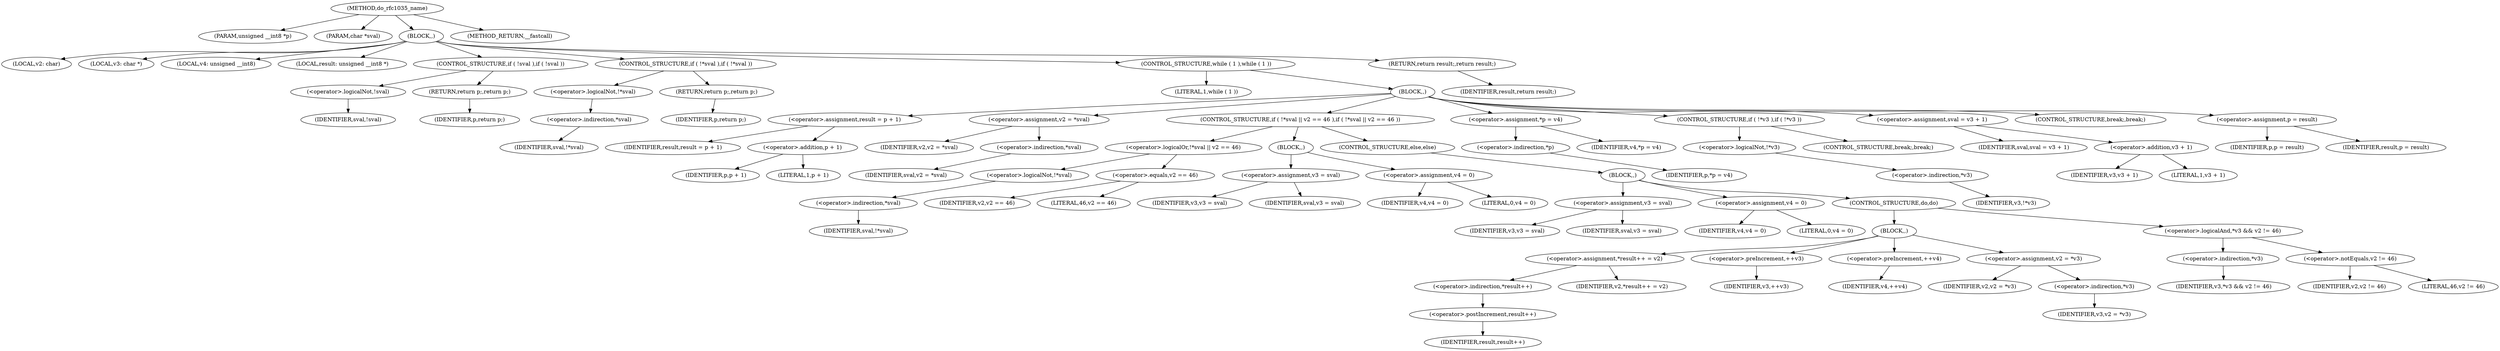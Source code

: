 digraph do_rfc1035_name {  
"1000105" [label = "(METHOD,do_rfc1035_name)" ]
"1000106" [label = "(PARAM,unsigned __int8 *p)" ]
"1000107" [label = "(PARAM,char *sval)" ]
"1000108" [label = "(BLOCK,,)" ]
"1000109" [label = "(LOCAL,v2: char)" ]
"1000110" [label = "(LOCAL,v3: char *)" ]
"1000111" [label = "(LOCAL,v4: unsigned __int8)" ]
"1000112" [label = "(LOCAL,result: unsigned __int8 *)" ]
"1000113" [label = "(CONTROL_STRUCTURE,if ( !sval ),if ( !sval ))" ]
"1000114" [label = "(<operator>.logicalNot,!sval)" ]
"1000115" [label = "(IDENTIFIER,sval,!sval)" ]
"1000116" [label = "(RETURN,return p;,return p;)" ]
"1000117" [label = "(IDENTIFIER,p,return p;)" ]
"1000118" [label = "(CONTROL_STRUCTURE,if ( !*sval ),if ( !*sval ))" ]
"1000119" [label = "(<operator>.logicalNot,!*sval)" ]
"1000120" [label = "(<operator>.indirection,*sval)" ]
"1000121" [label = "(IDENTIFIER,sval,!*sval)" ]
"1000122" [label = "(RETURN,return p;,return p;)" ]
"1000123" [label = "(IDENTIFIER,p,return p;)" ]
"1000124" [label = "(CONTROL_STRUCTURE,while ( 1 ),while ( 1 ))" ]
"1000125" [label = "(LITERAL,1,while ( 1 ))" ]
"1000126" [label = "(BLOCK,,)" ]
"1000127" [label = "(<operator>.assignment,result = p + 1)" ]
"1000128" [label = "(IDENTIFIER,result,result = p + 1)" ]
"1000129" [label = "(<operator>.addition,p + 1)" ]
"1000130" [label = "(IDENTIFIER,p,p + 1)" ]
"1000131" [label = "(LITERAL,1,p + 1)" ]
"1000132" [label = "(<operator>.assignment,v2 = *sval)" ]
"1000133" [label = "(IDENTIFIER,v2,v2 = *sval)" ]
"1000134" [label = "(<operator>.indirection,*sval)" ]
"1000135" [label = "(IDENTIFIER,sval,v2 = *sval)" ]
"1000136" [label = "(CONTROL_STRUCTURE,if ( !*sval || v2 == 46 ),if ( !*sval || v2 == 46 ))" ]
"1000137" [label = "(<operator>.logicalOr,!*sval || v2 == 46)" ]
"1000138" [label = "(<operator>.logicalNot,!*sval)" ]
"1000139" [label = "(<operator>.indirection,*sval)" ]
"1000140" [label = "(IDENTIFIER,sval,!*sval)" ]
"1000141" [label = "(<operator>.equals,v2 == 46)" ]
"1000142" [label = "(IDENTIFIER,v2,v2 == 46)" ]
"1000143" [label = "(LITERAL,46,v2 == 46)" ]
"1000144" [label = "(BLOCK,,)" ]
"1000145" [label = "(<operator>.assignment,v3 = sval)" ]
"1000146" [label = "(IDENTIFIER,v3,v3 = sval)" ]
"1000147" [label = "(IDENTIFIER,sval,v3 = sval)" ]
"1000148" [label = "(<operator>.assignment,v4 = 0)" ]
"1000149" [label = "(IDENTIFIER,v4,v4 = 0)" ]
"1000150" [label = "(LITERAL,0,v4 = 0)" ]
"1000151" [label = "(CONTROL_STRUCTURE,else,else)" ]
"1000152" [label = "(BLOCK,,)" ]
"1000153" [label = "(<operator>.assignment,v3 = sval)" ]
"1000154" [label = "(IDENTIFIER,v3,v3 = sval)" ]
"1000155" [label = "(IDENTIFIER,sval,v3 = sval)" ]
"1000156" [label = "(<operator>.assignment,v4 = 0)" ]
"1000157" [label = "(IDENTIFIER,v4,v4 = 0)" ]
"1000158" [label = "(LITERAL,0,v4 = 0)" ]
"1000159" [label = "(CONTROL_STRUCTURE,do,do)" ]
"1000160" [label = "(BLOCK,,)" ]
"1000161" [label = "(<operator>.assignment,*result++ = v2)" ]
"1000162" [label = "(<operator>.indirection,*result++)" ]
"1000163" [label = "(<operator>.postIncrement,result++)" ]
"1000164" [label = "(IDENTIFIER,result,result++)" ]
"1000165" [label = "(IDENTIFIER,v2,*result++ = v2)" ]
"1000166" [label = "(<operator>.preIncrement,++v3)" ]
"1000167" [label = "(IDENTIFIER,v3,++v3)" ]
"1000168" [label = "(<operator>.preIncrement,++v4)" ]
"1000169" [label = "(IDENTIFIER,v4,++v4)" ]
"1000170" [label = "(<operator>.assignment,v2 = *v3)" ]
"1000171" [label = "(IDENTIFIER,v2,v2 = *v3)" ]
"1000172" [label = "(<operator>.indirection,*v3)" ]
"1000173" [label = "(IDENTIFIER,v3,v2 = *v3)" ]
"1000174" [label = "(<operator>.logicalAnd,*v3 && v2 != 46)" ]
"1000175" [label = "(<operator>.indirection,*v3)" ]
"1000176" [label = "(IDENTIFIER,v3,*v3 && v2 != 46)" ]
"1000177" [label = "(<operator>.notEquals,v2 != 46)" ]
"1000178" [label = "(IDENTIFIER,v2,v2 != 46)" ]
"1000179" [label = "(LITERAL,46,v2 != 46)" ]
"1000180" [label = "(<operator>.assignment,*p = v4)" ]
"1000181" [label = "(<operator>.indirection,*p)" ]
"1000182" [label = "(IDENTIFIER,p,*p = v4)" ]
"1000183" [label = "(IDENTIFIER,v4,*p = v4)" ]
"1000184" [label = "(CONTROL_STRUCTURE,if ( !*v3 ),if ( !*v3 ))" ]
"1000185" [label = "(<operator>.logicalNot,!*v3)" ]
"1000186" [label = "(<operator>.indirection,*v3)" ]
"1000187" [label = "(IDENTIFIER,v3,!*v3)" ]
"1000188" [label = "(CONTROL_STRUCTURE,break;,break;)" ]
"1000189" [label = "(<operator>.assignment,sval = v3 + 1)" ]
"1000190" [label = "(IDENTIFIER,sval,sval = v3 + 1)" ]
"1000191" [label = "(<operator>.addition,v3 + 1)" ]
"1000192" [label = "(IDENTIFIER,v3,v3 + 1)" ]
"1000193" [label = "(LITERAL,1,v3 + 1)" ]
"1000194" [label = "(CONTROL_STRUCTURE,break;,break;)" ]
"1000195" [label = "(<operator>.assignment,p = result)" ]
"1000196" [label = "(IDENTIFIER,p,p = result)" ]
"1000197" [label = "(IDENTIFIER,result,p = result)" ]
"1000198" [label = "(RETURN,return result;,return result;)" ]
"1000199" [label = "(IDENTIFIER,result,return result;)" ]
"1000200" [label = "(METHOD_RETURN,__fastcall)" ]
  "1000105" -> "1000106" 
  "1000105" -> "1000107" 
  "1000105" -> "1000108" 
  "1000105" -> "1000200" 
  "1000108" -> "1000109" 
  "1000108" -> "1000110" 
  "1000108" -> "1000111" 
  "1000108" -> "1000112" 
  "1000108" -> "1000113" 
  "1000108" -> "1000118" 
  "1000108" -> "1000124" 
  "1000108" -> "1000198" 
  "1000113" -> "1000114" 
  "1000113" -> "1000116" 
  "1000114" -> "1000115" 
  "1000116" -> "1000117" 
  "1000118" -> "1000119" 
  "1000118" -> "1000122" 
  "1000119" -> "1000120" 
  "1000120" -> "1000121" 
  "1000122" -> "1000123" 
  "1000124" -> "1000125" 
  "1000124" -> "1000126" 
  "1000126" -> "1000127" 
  "1000126" -> "1000132" 
  "1000126" -> "1000136" 
  "1000126" -> "1000180" 
  "1000126" -> "1000184" 
  "1000126" -> "1000189" 
  "1000126" -> "1000194" 
  "1000126" -> "1000195" 
  "1000127" -> "1000128" 
  "1000127" -> "1000129" 
  "1000129" -> "1000130" 
  "1000129" -> "1000131" 
  "1000132" -> "1000133" 
  "1000132" -> "1000134" 
  "1000134" -> "1000135" 
  "1000136" -> "1000137" 
  "1000136" -> "1000144" 
  "1000136" -> "1000151" 
  "1000137" -> "1000138" 
  "1000137" -> "1000141" 
  "1000138" -> "1000139" 
  "1000139" -> "1000140" 
  "1000141" -> "1000142" 
  "1000141" -> "1000143" 
  "1000144" -> "1000145" 
  "1000144" -> "1000148" 
  "1000145" -> "1000146" 
  "1000145" -> "1000147" 
  "1000148" -> "1000149" 
  "1000148" -> "1000150" 
  "1000151" -> "1000152" 
  "1000152" -> "1000153" 
  "1000152" -> "1000156" 
  "1000152" -> "1000159" 
  "1000153" -> "1000154" 
  "1000153" -> "1000155" 
  "1000156" -> "1000157" 
  "1000156" -> "1000158" 
  "1000159" -> "1000160" 
  "1000159" -> "1000174" 
  "1000160" -> "1000161" 
  "1000160" -> "1000166" 
  "1000160" -> "1000168" 
  "1000160" -> "1000170" 
  "1000161" -> "1000162" 
  "1000161" -> "1000165" 
  "1000162" -> "1000163" 
  "1000163" -> "1000164" 
  "1000166" -> "1000167" 
  "1000168" -> "1000169" 
  "1000170" -> "1000171" 
  "1000170" -> "1000172" 
  "1000172" -> "1000173" 
  "1000174" -> "1000175" 
  "1000174" -> "1000177" 
  "1000175" -> "1000176" 
  "1000177" -> "1000178" 
  "1000177" -> "1000179" 
  "1000180" -> "1000181" 
  "1000180" -> "1000183" 
  "1000181" -> "1000182" 
  "1000184" -> "1000185" 
  "1000184" -> "1000188" 
  "1000185" -> "1000186" 
  "1000186" -> "1000187" 
  "1000189" -> "1000190" 
  "1000189" -> "1000191" 
  "1000191" -> "1000192" 
  "1000191" -> "1000193" 
  "1000195" -> "1000196" 
  "1000195" -> "1000197" 
  "1000198" -> "1000199" 
}

